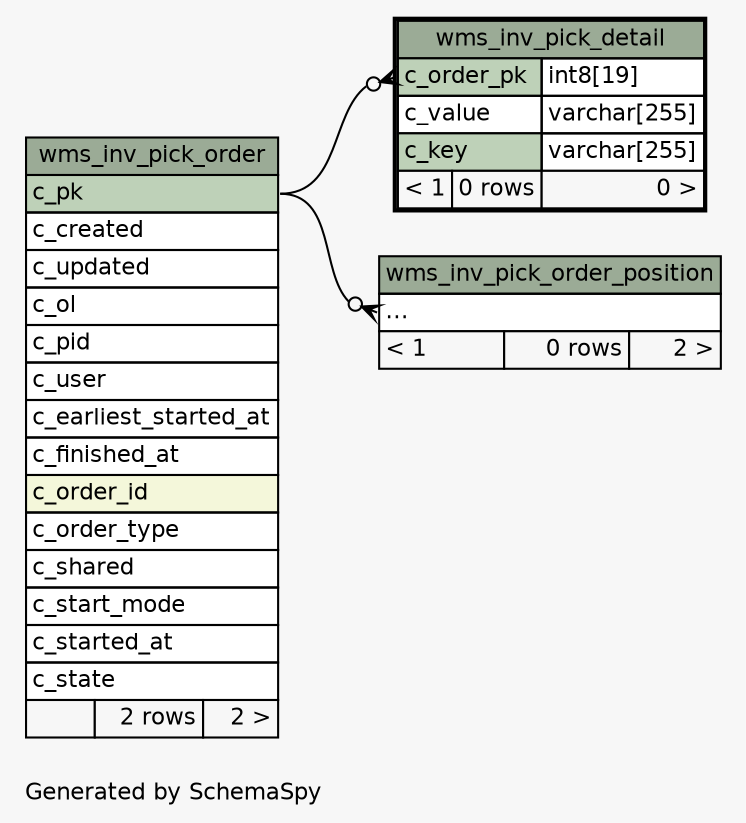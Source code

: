 // dot 7.1.0 on Mac OS X 14.1.1
// SchemaSpy rev Unknown
digraph "twoDegreesRelationshipsDiagram" {
  graph [
    rankdir="RL"
    bgcolor="#f7f7f7"
    label="\nGenerated by SchemaSpy"
    labeljust="l"
    nodesep="0.18"
    ranksep="0.46"
    fontname="Helvetica"
    fontsize="11"
  ];
  node [
    fontname="Helvetica"
    fontsize="11"
    shape="plaintext"
  ];
  edge [
    arrowsize="0.8"
  ];
  "wms_inv_pick_detail":"c_order_pk":w -> "wms_inv_pick_order":"c_pk":e [arrowhead=none dir=back arrowtail=crowodot];
  "wms_inv_pick_order_position":"elipses":w -> "wms_inv_pick_order":"c_pk":e [arrowhead=none dir=back arrowtail=crowodot];
  "wms_inv_pick_detail" [
    label=<
    <TABLE BORDER="2" CELLBORDER="1" CELLSPACING="0" BGCOLOR="#ffffff">
      <TR><TD COLSPAN="3" BGCOLOR="#9bab96" ALIGN="CENTER">wms_inv_pick_detail</TD></TR>
      <TR><TD PORT="c_order_pk" COLSPAN="2" BGCOLOR="#bed1b8" ALIGN="LEFT">c_order_pk</TD><TD PORT="c_order_pk.type" ALIGN="LEFT">int8[19]</TD></TR>
      <TR><TD PORT="c_value" COLSPAN="2" ALIGN="LEFT">c_value</TD><TD PORT="c_value.type" ALIGN="LEFT">varchar[255]</TD></TR>
      <TR><TD PORT="c_key" COLSPAN="2" BGCOLOR="#bed1b8" ALIGN="LEFT">c_key</TD><TD PORT="c_key.type" ALIGN="LEFT">varchar[255]</TD></TR>
      <TR><TD ALIGN="LEFT" BGCOLOR="#f7f7f7">&lt; 1</TD><TD ALIGN="RIGHT" BGCOLOR="#f7f7f7">0 rows</TD><TD ALIGN="RIGHT" BGCOLOR="#f7f7f7">0 &gt;</TD></TR>
    </TABLE>>
    URL="wms_inv_pick_detail.html"
    tooltip="wms_inv_pick_detail"
  ];
  "wms_inv_pick_order" [
    label=<
    <TABLE BORDER="0" CELLBORDER="1" CELLSPACING="0" BGCOLOR="#ffffff">
      <TR><TD COLSPAN="3" BGCOLOR="#9bab96" ALIGN="CENTER">wms_inv_pick_order</TD></TR>
      <TR><TD PORT="c_pk" COLSPAN="3" BGCOLOR="#bed1b8" ALIGN="LEFT">c_pk</TD></TR>
      <TR><TD PORT="c_created" COLSPAN="3" ALIGN="LEFT">c_created</TD></TR>
      <TR><TD PORT="c_updated" COLSPAN="3" ALIGN="LEFT">c_updated</TD></TR>
      <TR><TD PORT="c_ol" COLSPAN="3" ALIGN="LEFT">c_ol</TD></TR>
      <TR><TD PORT="c_pid" COLSPAN="3" ALIGN="LEFT">c_pid</TD></TR>
      <TR><TD PORT="c_user" COLSPAN="3" ALIGN="LEFT">c_user</TD></TR>
      <TR><TD PORT="c_earliest_started_at" COLSPAN="3" ALIGN="LEFT">c_earliest_started_at</TD></TR>
      <TR><TD PORT="c_finished_at" COLSPAN="3" ALIGN="LEFT">c_finished_at</TD></TR>
      <TR><TD PORT="c_order_id" COLSPAN="3" BGCOLOR="#f4f7da" ALIGN="LEFT">c_order_id</TD></TR>
      <TR><TD PORT="c_order_type" COLSPAN="3" ALIGN="LEFT">c_order_type</TD></TR>
      <TR><TD PORT="c_shared" COLSPAN="3" ALIGN="LEFT">c_shared</TD></TR>
      <TR><TD PORT="c_start_mode" COLSPAN="3" ALIGN="LEFT">c_start_mode</TD></TR>
      <TR><TD PORT="c_started_at" COLSPAN="3" ALIGN="LEFT">c_started_at</TD></TR>
      <TR><TD PORT="c_state" COLSPAN="3" ALIGN="LEFT">c_state</TD></TR>
      <TR><TD ALIGN="LEFT" BGCOLOR="#f7f7f7">  </TD><TD ALIGN="RIGHT" BGCOLOR="#f7f7f7">2 rows</TD><TD ALIGN="RIGHT" BGCOLOR="#f7f7f7">2 &gt;</TD></TR>
    </TABLE>>
    URL="wms_inv_pick_order.html"
    tooltip="wms_inv_pick_order"
  ];
  "wms_inv_pick_order_position" [
    label=<
    <TABLE BORDER="0" CELLBORDER="1" CELLSPACING="0" BGCOLOR="#ffffff">
      <TR><TD COLSPAN="3" BGCOLOR="#9bab96" ALIGN="CENTER">wms_inv_pick_order_position</TD></TR>
      <TR><TD PORT="elipses" COLSPAN="3" ALIGN="LEFT">...</TD></TR>
      <TR><TD ALIGN="LEFT" BGCOLOR="#f7f7f7">&lt; 1</TD><TD ALIGN="RIGHT" BGCOLOR="#f7f7f7">0 rows</TD><TD ALIGN="RIGHT" BGCOLOR="#f7f7f7">2 &gt;</TD></TR>
    </TABLE>>
    URL="wms_inv_pick_order_position.html"
    tooltip="wms_inv_pick_order_position"
  ];
}
